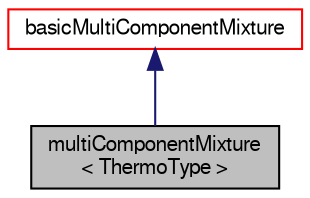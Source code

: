 digraph "multiComponentMixture&lt; ThermoType &gt;"
{
  bgcolor="transparent";
  edge [fontname="FreeSans",fontsize="10",labelfontname="FreeSans",labelfontsize="10"];
  node [fontname="FreeSans",fontsize="10",shape=record];
  Node4 [label="multiComponentMixture\l\< ThermoType \>",height=0.2,width=0.4,color="black", fillcolor="grey75", style="filled", fontcolor="black"];
  Node5 -> Node4 [dir="back",color="midnightblue",fontsize="10",style="solid",fontname="FreeSans"];
  Node5 [label="basicMultiComponentMixture",height=0.2,width=0.4,color="red",URL="$a30130.html",tooltip="Multi-component mixture. Provides a list of mass fraction fields and helper functions to query mixtur..."];
}
